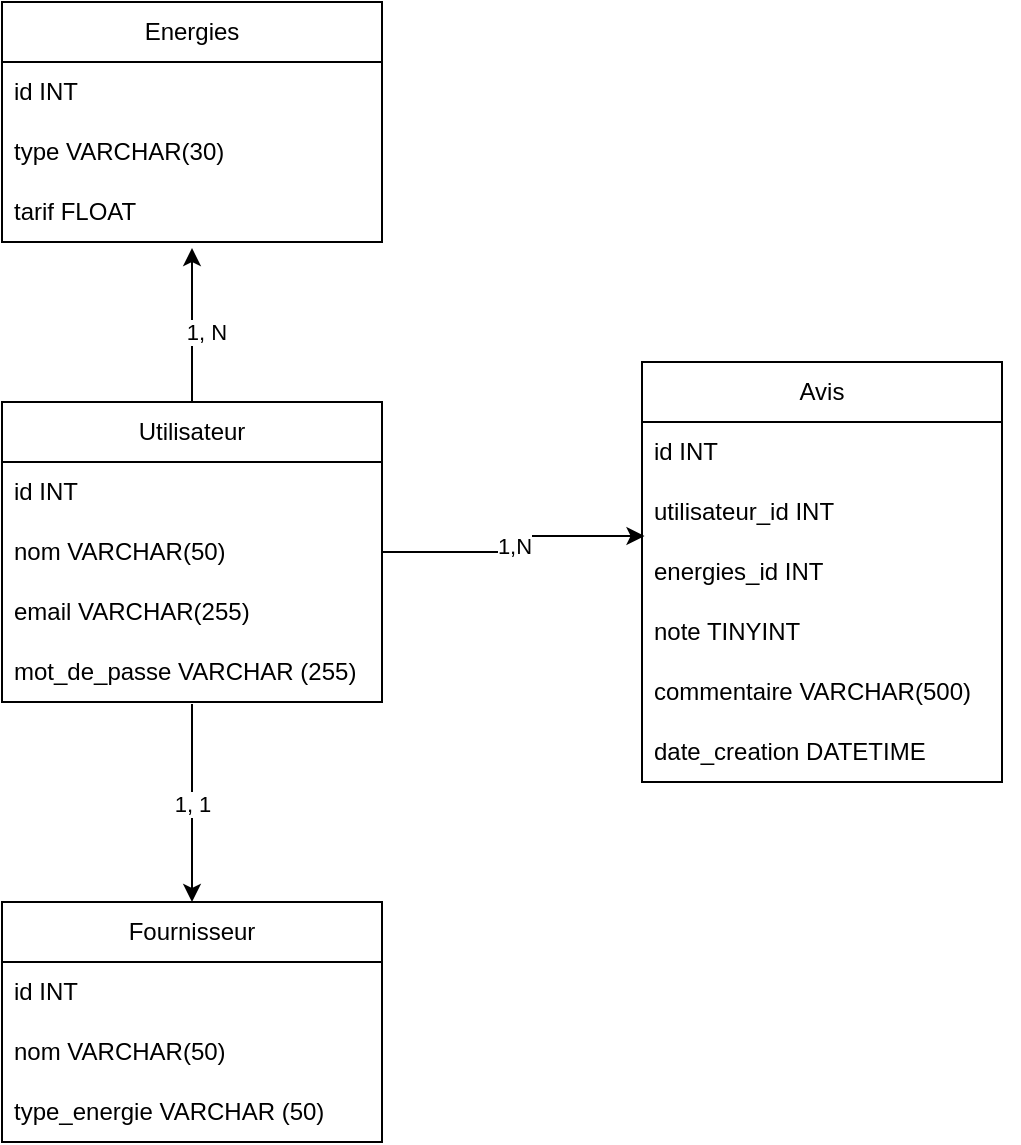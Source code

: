 <mxfile version="24.0.1" type="github">
  <diagram name="Page-1" id="UQF5MURuWdw-4IuxNPHT">
    <mxGraphModel dx="984" dy="625" grid="1" gridSize="10" guides="1" tooltips="1" connect="1" arrows="1" fold="1" page="1" pageScale="1" pageWidth="827" pageHeight="1169" math="0" shadow="0">
      <root>
        <mxCell id="0" />
        <mxCell id="1" parent="0" />
        <mxCell id="SGIB5Xgv6mFK4C_FWYjq-1" value="Utilisateur" style="swimlane;fontStyle=0;childLayout=stackLayout;horizontal=1;startSize=30;horizontalStack=0;resizeParent=1;resizeParentMax=0;resizeLast=0;collapsible=1;marginBottom=0;whiteSpace=wrap;html=1;" vertex="1" parent="1">
          <mxGeometry x="280" y="260" width="190" height="150" as="geometry" />
        </mxCell>
        <mxCell id="SGIB5Xgv6mFK4C_FWYjq-2" value="id INT" style="text;strokeColor=none;fillColor=none;align=left;verticalAlign=middle;spacingLeft=4;spacingRight=4;overflow=hidden;points=[[0,0.5],[1,0.5]];portConstraint=eastwest;rotatable=0;whiteSpace=wrap;html=1;" vertex="1" parent="SGIB5Xgv6mFK4C_FWYjq-1">
          <mxGeometry y="30" width="190" height="30" as="geometry" />
        </mxCell>
        <mxCell id="SGIB5Xgv6mFK4C_FWYjq-14" value="nom VARCHAR(50)" style="text;strokeColor=none;fillColor=none;align=left;verticalAlign=middle;spacingLeft=4;spacingRight=4;overflow=hidden;points=[[0,0.5],[1,0.5]];portConstraint=eastwest;rotatable=0;whiteSpace=wrap;html=1;" vertex="1" parent="SGIB5Xgv6mFK4C_FWYjq-1">
          <mxGeometry y="60" width="190" height="30" as="geometry" />
        </mxCell>
        <mxCell id="SGIB5Xgv6mFK4C_FWYjq-3" value="email VARCHAR(255)" style="text;strokeColor=none;fillColor=none;align=left;verticalAlign=middle;spacingLeft=4;spacingRight=4;overflow=hidden;points=[[0,0.5],[1,0.5]];portConstraint=eastwest;rotatable=0;whiteSpace=wrap;html=1;" vertex="1" parent="SGIB5Xgv6mFK4C_FWYjq-1">
          <mxGeometry y="90" width="190" height="30" as="geometry" />
        </mxCell>
        <mxCell id="SGIB5Xgv6mFK4C_FWYjq-4" value="mot_de_passe VARCHAR (255)" style="text;strokeColor=none;fillColor=none;align=left;verticalAlign=middle;spacingLeft=4;spacingRight=4;overflow=hidden;points=[[0,0.5],[1,0.5]];portConstraint=eastwest;rotatable=0;whiteSpace=wrap;html=1;" vertex="1" parent="SGIB5Xgv6mFK4C_FWYjq-1">
          <mxGeometry y="120" width="190" height="30" as="geometry" />
        </mxCell>
        <mxCell id="SGIB5Xgv6mFK4C_FWYjq-9" value="Energies" style="swimlane;fontStyle=0;childLayout=stackLayout;horizontal=1;startSize=30;horizontalStack=0;resizeParent=1;resizeParentMax=0;resizeLast=0;collapsible=1;marginBottom=0;whiteSpace=wrap;html=1;" vertex="1" parent="1">
          <mxGeometry x="280" y="60" width="190" height="120" as="geometry" />
        </mxCell>
        <mxCell id="SGIB5Xgv6mFK4C_FWYjq-10" value="id INT" style="text;strokeColor=none;fillColor=none;align=left;verticalAlign=middle;spacingLeft=4;spacingRight=4;overflow=hidden;points=[[0,0.5],[1,0.5]];portConstraint=eastwest;rotatable=0;whiteSpace=wrap;html=1;" vertex="1" parent="SGIB5Xgv6mFK4C_FWYjq-9">
          <mxGeometry y="30" width="190" height="30" as="geometry" />
        </mxCell>
        <mxCell id="SGIB5Xgv6mFK4C_FWYjq-11" value="type VARCHAR(30)" style="text;strokeColor=none;fillColor=none;align=left;verticalAlign=middle;spacingLeft=4;spacingRight=4;overflow=hidden;points=[[0,0.5],[1,0.5]];portConstraint=eastwest;rotatable=0;whiteSpace=wrap;html=1;" vertex="1" parent="SGIB5Xgv6mFK4C_FWYjq-9">
          <mxGeometry y="60" width="190" height="30" as="geometry" />
        </mxCell>
        <mxCell id="SGIB5Xgv6mFK4C_FWYjq-12" value="tarif FLOAT" style="text;strokeColor=none;fillColor=none;align=left;verticalAlign=middle;spacingLeft=4;spacingRight=4;overflow=hidden;points=[[0,0.5],[1,0.5]];portConstraint=eastwest;rotatable=0;whiteSpace=wrap;html=1;" vertex="1" parent="SGIB5Xgv6mFK4C_FWYjq-9">
          <mxGeometry y="90" width="190" height="30" as="geometry" />
        </mxCell>
        <mxCell id="SGIB5Xgv6mFK4C_FWYjq-15" value="" style="endArrow=classic;html=1;rounded=0;entryX=0.5;entryY=1.1;entryDx=0;entryDy=0;entryPerimeter=0;exitX=0.5;exitY=0;exitDx=0;exitDy=0;" edge="1" parent="1" source="SGIB5Xgv6mFK4C_FWYjq-1" target="SGIB5Xgv6mFK4C_FWYjq-12">
          <mxGeometry relative="1" as="geometry">
            <mxPoint x="400" y="250" as="sourcePoint" />
            <mxPoint x="420" y="220" as="targetPoint" />
          </mxGeometry>
        </mxCell>
        <mxCell id="SGIB5Xgv6mFK4C_FWYjq-17" value="1, N" style="edgeLabel;html=1;align=center;verticalAlign=middle;resizable=0;points=[];" vertex="1" connectable="0" parent="SGIB5Xgv6mFK4C_FWYjq-15">
          <mxGeometry x="-0.075" y="-7" relative="1" as="geometry">
            <mxPoint as="offset" />
          </mxGeometry>
        </mxCell>
        <mxCell id="SGIB5Xgv6mFK4C_FWYjq-19" value="Avis" style="swimlane;fontStyle=0;childLayout=stackLayout;horizontal=1;startSize=30;horizontalStack=0;resizeParent=1;resizeParentMax=0;resizeLast=0;collapsible=1;marginBottom=0;whiteSpace=wrap;html=1;" vertex="1" parent="1">
          <mxGeometry x="600" y="240" width="180" height="210" as="geometry" />
        </mxCell>
        <mxCell id="SGIB5Xgv6mFK4C_FWYjq-20" value="id INT" style="text;strokeColor=none;fillColor=none;align=left;verticalAlign=middle;spacingLeft=4;spacingRight=4;overflow=hidden;points=[[0,0.5],[1,0.5]];portConstraint=eastwest;rotatable=0;whiteSpace=wrap;html=1;" vertex="1" parent="SGIB5Xgv6mFK4C_FWYjq-19">
          <mxGeometry y="30" width="180" height="30" as="geometry" />
        </mxCell>
        <mxCell id="SGIB5Xgv6mFK4C_FWYjq-21" value="utilisateur_id INT" style="text;strokeColor=none;fillColor=none;align=left;verticalAlign=middle;spacingLeft=4;spacingRight=4;overflow=hidden;points=[[0,0.5],[1,0.5]];portConstraint=eastwest;rotatable=0;whiteSpace=wrap;html=1;" vertex="1" parent="SGIB5Xgv6mFK4C_FWYjq-19">
          <mxGeometry y="60" width="180" height="30" as="geometry" />
        </mxCell>
        <mxCell id="SGIB5Xgv6mFK4C_FWYjq-22" value="energies_id INT" style="text;strokeColor=none;fillColor=none;align=left;verticalAlign=middle;spacingLeft=4;spacingRight=4;overflow=hidden;points=[[0,0.5],[1,0.5]];portConstraint=eastwest;rotatable=0;whiteSpace=wrap;html=1;" vertex="1" parent="SGIB5Xgv6mFK4C_FWYjq-19">
          <mxGeometry y="90" width="180" height="30" as="geometry" />
        </mxCell>
        <mxCell id="SGIB5Xgv6mFK4C_FWYjq-25" value="note TINYINT" style="text;strokeColor=none;fillColor=none;align=left;verticalAlign=middle;spacingLeft=4;spacingRight=4;overflow=hidden;points=[[0,0.5],[1,0.5]];portConstraint=eastwest;rotatable=0;whiteSpace=wrap;html=1;" vertex="1" parent="SGIB5Xgv6mFK4C_FWYjq-19">
          <mxGeometry y="120" width="180" height="30" as="geometry" />
        </mxCell>
        <mxCell id="SGIB5Xgv6mFK4C_FWYjq-26" value="commentaire VARCHAR(500)" style="text;strokeColor=none;fillColor=none;align=left;verticalAlign=middle;spacingLeft=4;spacingRight=4;overflow=hidden;points=[[0,0.5],[1,0.5]];portConstraint=eastwest;rotatable=0;whiteSpace=wrap;html=1;" vertex="1" parent="SGIB5Xgv6mFK4C_FWYjq-19">
          <mxGeometry y="150" width="180" height="30" as="geometry" />
        </mxCell>
        <mxCell id="SGIB5Xgv6mFK4C_FWYjq-50" value="date_creation DATETIME" style="text;strokeColor=none;fillColor=none;align=left;verticalAlign=middle;spacingLeft=4;spacingRight=4;overflow=hidden;points=[[0,0.5],[1,0.5]];portConstraint=eastwest;rotatable=0;whiteSpace=wrap;html=1;" vertex="1" parent="SGIB5Xgv6mFK4C_FWYjq-19">
          <mxGeometry y="180" width="180" height="30" as="geometry" />
        </mxCell>
        <mxCell id="SGIB5Xgv6mFK4C_FWYjq-49" style="edgeStyle=orthogonalEdgeStyle;rounded=0;orthogonalLoop=1;jettySize=auto;html=1;exitX=1;exitY=0.5;exitDx=0;exitDy=0;" edge="1" parent="SGIB5Xgv6mFK4C_FWYjq-19" source="SGIB5Xgv6mFK4C_FWYjq-22" target="SGIB5Xgv6mFK4C_FWYjq-22">
          <mxGeometry relative="1" as="geometry" />
        </mxCell>
        <mxCell id="SGIB5Xgv6mFK4C_FWYjq-39" style="edgeStyle=orthogonalEdgeStyle;rounded=0;orthogonalLoop=1;jettySize=auto;html=1;exitX=1;exitY=0.5;exitDx=0;exitDy=0;entryX=0.007;entryY=-0.1;entryDx=0;entryDy=0;entryPerimeter=0;" edge="1" parent="1" source="SGIB5Xgv6mFK4C_FWYjq-14" target="SGIB5Xgv6mFK4C_FWYjq-22">
          <mxGeometry relative="1" as="geometry" />
        </mxCell>
        <mxCell id="SGIB5Xgv6mFK4C_FWYjq-40" value="1,N" style="edgeLabel;html=1;align=center;verticalAlign=middle;resizable=0;points=[];" vertex="1" connectable="0" parent="SGIB5Xgv6mFK4C_FWYjq-39">
          <mxGeometry x="-0.021" y="-1" relative="1" as="geometry">
            <mxPoint as="offset" />
          </mxGeometry>
        </mxCell>
        <mxCell id="SGIB5Xgv6mFK4C_FWYjq-42" value="Fournisseur" style="swimlane;fontStyle=0;childLayout=stackLayout;horizontal=1;startSize=30;horizontalStack=0;resizeParent=1;resizeParentMax=0;resizeLast=0;collapsible=1;marginBottom=0;whiteSpace=wrap;html=1;" vertex="1" parent="1">
          <mxGeometry x="280" y="510" width="190" height="120" as="geometry" />
        </mxCell>
        <mxCell id="SGIB5Xgv6mFK4C_FWYjq-43" value="id INT" style="text;strokeColor=none;fillColor=none;align=left;verticalAlign=middle;spacingLeft=4;spacingRight=4;overflow=hidden;points=[[0,0.5],[1,0.5]];portConstraint=eastwest;rotatable=0;whiteSpace=wrap;html=1;" vertex="1" parent="SGIB5Xgv6mFK4C_FWYjq-42">
          <mxGeometry y="30" width="190" height="30" as="geometry" />
        </mxCell>
        <mxCell id="SGIB5Xgv6mFK4C_FWYjq-44" value="nom VARCHAR(50)" style="text;strokeColor=none;fillColor=none;align=left;verticalAlign=middle;spacingLeft=4;spacingRight=4;overflow=hidden;points=[[0,0.5],[1,0.5]];portConstraint=eastwest;rotatable=0;whiteSpace=wrap;html=1;" vertex="1" parent="SGIB5Xgv6mFK4C_FWYjq-42">
          <mxGeometry y="60" width="190" height="30" as="geometry" />
        </mxCell>
        <mxCell id="SGIB5Xgv6mFK4C_FWYjq-45" value="type_energie VARCHAR (50)" style="text;strokeColor=none;fillColor=none;align=left;verticalAlign=middle;spacingLeft=4;spacingRight=4;overflow=hidden;points=[[0,0.5],[1,0.5]];portConstraint=eastwest;rotatable=0;whiteSpace=wrap;html=1;" vertex="1" parent="SGIB5Xgv6mFK4C_FWYjq-42">
          <mxGeometry y="90" width="190" height="30" as="geometry" />
        </mxCell>
        <mxCell id="SGIB5Xgv6mFK4C_FWYjq-46" value="" style="endArrow=classic;html=1;rounded=0;entryX=0.5;entryY=0;entryDx=0;entryDy=0;exitX=0.5;exitY=1.033;exitDx=0;exitDy=0;exitPerimeter=0;" edge="1" parent="1" source="SGIB5Xgv6mFK4C_FWYjq-4" target="SGIB5Xgv6mFK4C_FWYjq-42">
          <mxGeometry relative="1" as="geometry">
            <mxPoint x="330" y="440" as="sourcePoint" />
            <mxPoint x="430" y="440" as="targetPoint" />
          </mxGeometry>
        </mxCell>
        <mxCell id="SGIB5Xgv6mFK4C_FWYjq-47" value="1, 1" style="edgeLabel;resizable=0;html=1;;align=center;verticalAlign=middle;" connectable="0" vertex="1" parent="SGIB5Xgv6mFK4C_FWYjq-46">
          <mxGeometry relative="1" as="geometry" />
        </mxCell>
      </root>
    </mxGraphModel>
  </diagram>
</mxfile>
